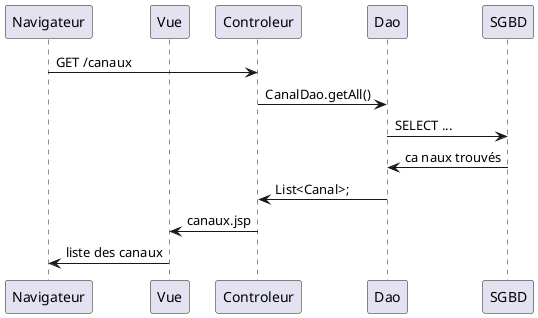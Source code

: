  @startuml
' par défaut, les couches sont disposées dans l'ordre d'apparition
' nous utilison participant pour préciser qu'après Navigateur il y a Vue et non Controleur
participant Navigateur
participant Vue

Navigateur -> Controleur: GET /canaux
Controleur -> Dao: CanalDao.getAll()
Dao -> SGBD: SELECT ...
SGBD -> Dao: ca naux trouvés 
Dao -> Controleur: List<Canal>;
Controleur -> Vue: canaux.jsp
Vue -> Navigateur: liste des canaux
@enduml

/' (commentaire sur plusieurs lignes, comme en Java, avec ' qui remplace *)
1ere étape
Créer le contrôleur et une vue minimale, et tester
Pour cela, créer une servlet ListerEFGServlet dans fr.siomassy2021.controller, avec
le chemin (utl) /efgs
=> commit

2e étape
Mettre des EFGs en dur dans le contrôleur,
et les afficher dans la JSP.
=> commit

3e étape
Appel de la Dao, qui construit la liste en dur
Le memberId est aussi mis en dur à 1
=> commit
'/

